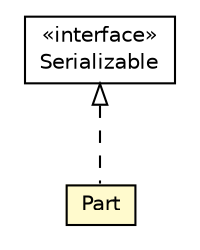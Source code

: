 #!/usr/local/bin/dot
#
# Class diagram 
# Generated by UMLGraph version R5_6-24-gf6e263 (http://www.umlgraph.org/)
#

digraph G {
	edge [fontname="Helvetica",fontsize=10,labelfontname="Helvetica",labelfontsize=10];
	node [fontname="Helvetica",fontsize=10,shape=plaintext];
	nodesep=0.25;
	ranksep=0.5;
	// org.universAAL.middleware.managers.deploy.uapp.model.Part
	c289091 [label=<<table title="org.universAAL.middleware.managers.deploy.uapp.model.Part" border="0" cellborder="1" cellspacing="0" cellpadding="2" port="p" bgcolor="lemonChiffon" href="./Part.html">
		<tr><td><table border="0" cellspacing="0" cellpadding="1">
<tr><td align="center" balign="center"> Part </td></tr>
		</table></td></tr>
		</table>>, URL="./Part.html", fontname="Helvetica", fontcolor="black", fontsize=10.0];
	//org.universAAL.middleware.managers.deploy.uapp.model.Part implements java.io.Serializable
	c289609:p -> c289091:p [dir=back,arrowtail=empty,style=dashed];
	// java.io.Serializable
	c289609 [label=<<table title="java.io.Serializable" border="0" cellborder="1" cellspacing="0" cellpadding="2" port="p" href="http://java.sun.com/j2se/1.4.2/docs/api/java/io/Serializable.html">
		<tr><td><table border="0" cellspacing="0" cellpadding="1">
<tr><td align="center" balign="center"> &#171;interface&#187; </td></tr>
<tr><td align="center" balign="center"> Serializable </td></tr>
		</table></td></tr>
		</table>>, URL="http://java.sun.com/j2se/1.4.2/docs/api/java/io/Serializable.html", fontname="Helvetica", fontcolor="black", fontsize=10.0];
}

